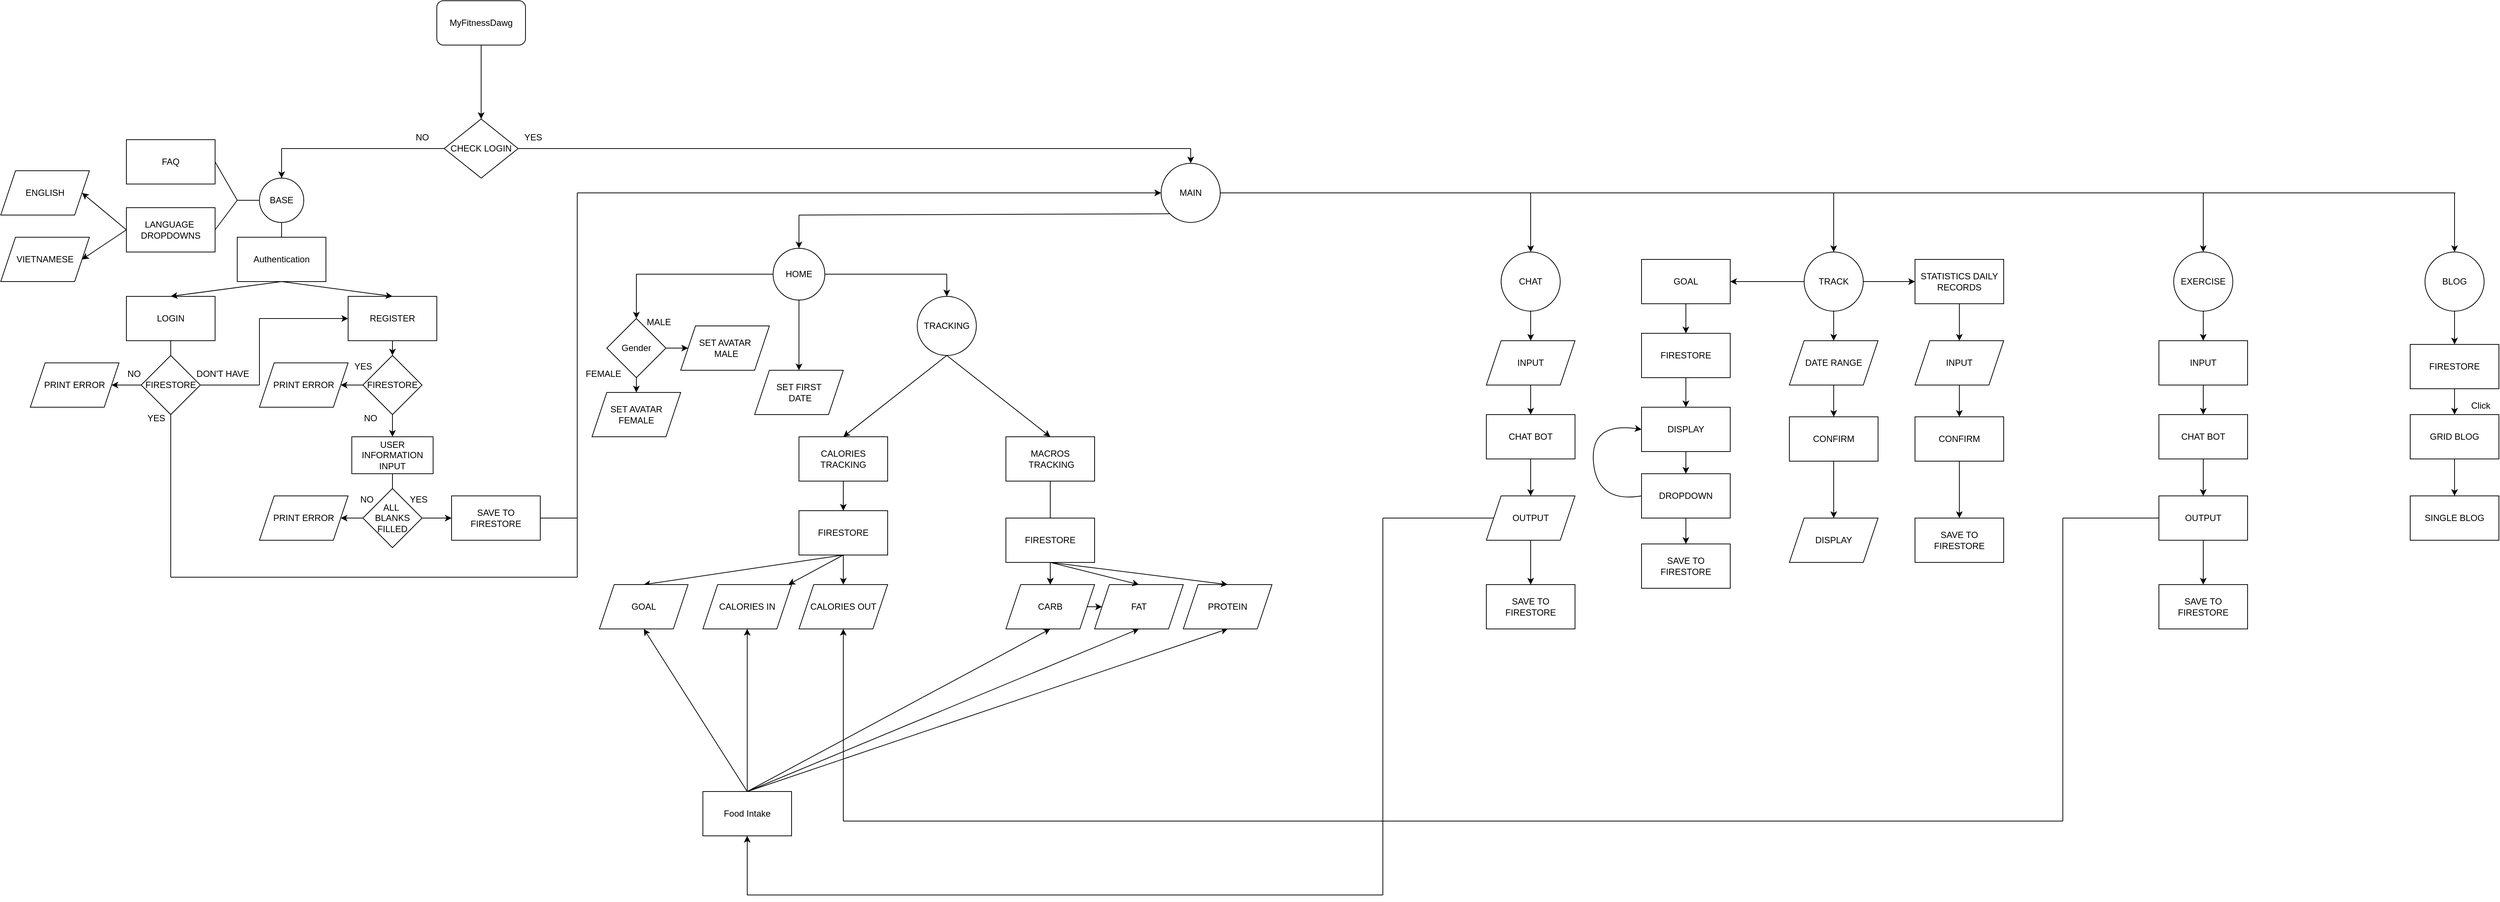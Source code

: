 <mxfile>
    <diagram id="0jazwRQic8oxHbvt7yo8" name="Page-1">
        <mxGraphModel dx="3495" dy="1198" grid="1" gridSize="10" guides="1" tooltips="1" connect="1" arrows="1" fold="1" page="1" pageScale="1" pageWidth="850" pageHeight="1100" math="0" shadow="0">
            <root>
                <mxCell id="0"/>
                <mxCell id="1" parent="0"/>
                <mxCell id="195" value="" style="edgeStyle=none;html=1;" parent="1" source="2" target="3" edge="1">
                    <mxGeometry relative="1" as="geometry"/>
                </mxCell>
                <mxCell id="2" value="MyFitnessDawg" style="rounded=1;whiteSpace=wrap;html=1;" parent="1" vertex="1">
                    <mxGeometry x="330" y="20" width="120" height="60" as="geometry"/>
                </mxCell>
                <mxCell id="3" value="CHECK LOGIN" style="rhombus;whiteSpace=wrap;html=1;" parent="1" vertex="1">
                    <mxGeometry x="340" y="180" width="100" height="80" as="geometry"/>
                </mxCell>
                <mxCell id="5" value="" style="endArrow=none;html=1;entryX=0;entryY=0.5;entryDx=0;entryDy=0;" parent="1" target="3" edge="1">
                    <mxGeometry width="50" height="50" relative="1" as="geometry">
                        <mxPoint x="120" y="220" as="sourcePoint"/>
                        <mxPoint x="360" y="140" as="targetPoint"/>
                    </mxGeometry>
                </mxCell>
                <mxCell id="6" value="" style="endArrow=none;html=1;exitX=1;exitY=0.5;exitDx=0;exitDy=0;" parent="1" source="3" edge="1">
                    <mxGeometry width="50" height="50" relative="1" as="geometry">
                        <mxPoint x="400" y="180" as="sourcePoint"/>
                        <mxPoint x="1350" y="220" as="targetPoint"/>
                    </mxGeometry>
                </mxCell>
                <mxCell id="10" value="" style="endArrow=none;html=1;exitX=0.5;exitY=1;exitDx=0;exitDy=0;entryX=0.5;entryY=0;entryDx=0;entryDy=0;" parent="1" target="3" edge="1">
                    <mxGeometry width="50" height="50" relative="1" as="geometry">
                        <mxPoint x="390" y="160" as="sourcePoint"/>
                        <mxPoint x="450" y="130" as="targetPoint"/>
                    </mxGeometry>
                </mxCell>
                <mxCell id="12" value="NO" style="text;html=1;align=center;verticalAlign=middle;resizable=0;points=[];autosize=1;strokeColor=none;fillColor=none;" parent="1" vertex="1">
                    <mxGeometry x="290" y="190" width="40" height="30" as="geometry"/>
                </mxCell>
                <mxCell id="13" value="YES" style="text;html=1;align=center;verticalAlign=middle;resizable=0;points=[];autosize=1;strokeColor=none;fillColor=none;" parent="1" vertex="1">
                    <mxGeometry x="435" y="190" width="50" height="30" as="geometry"/>
                </mxCell>
                <mxCell id="14" value="" style="endArrow=classic;html=1;entryX=0.5;entryY=0;entryDx=0;entryDy=0;" parent="1" edge="1">
                    <mxGeometry width="50" height="50" relative="1" as="geometry">
                        <mxPoint x="120" y="220" as="sourcePoint"/>
                        <mxPoint x="120" y="260" as="targetPoint"/>
                    </mxGeometry>
                </mxCell>
                <mxCell id="15" value="FAQ" style="rounded=0;whiteSpace=wrap;html=1;" parent="1" vertex="1">
                    <mxGeometry x="-90" y="208" width="120" height="60" as="geometry"/>
                </mxCell>
                <mxCell id="205" value="" style="edgeStyle=none;html=1;exitX=0;exitY=0.5;exitDx=0;exitDy=0;entryX=1;entryY=0.5;entryDx=0;entryDy=0;" parent="1" source="16" target="202" edge="1">
                    <mxGeometry relative="1" as="geometry"/>
                </mxCell>
                <mxCell id="16" value="LANGUAGE&amp;nbsp;&lt;br&gt;DROPDOWNS" style="rounded=0;whiteSpace=wrap;html=1;" parent="1" vertex="1">
                    <mxGeometry x="-90" y="300" width="120" height="60" as="geometry"/>
                </mxCell>
                <mxCell id="17" value="" style="endArrow=none;html=1;entryX=1;entryY=0.5;entryDx=0;entryDy=0;exitX=0;exitY=0.5;exitDx=0;exitDy=0;" parent="1" target="15" edge="1">
                    <mxGeometry width="50" height="50" relative="1" as="geometry">
                        <mxPoint x="60" y="290" as="sourcePoint"/>
                        <mxPoint x="10" y="290" as="targetPoint"/>
                    </mxGeometry>
                </mxCell>
                <mxCell id="18" value="" style="endArrow=none;html=1;exitX=1;exitY=0.5;exitDx=0;exitDy=0;entryX=0;entryY=0.5;entryDx=0;entryDy=0;" parent="1" source="16" edge="1">
                    <mxGeometry width="50" height="50" relative="1" as="geometry">
                        <mxPoint x="120" y="350" as="sourcePoint"/>
                        <mxPoint x="60" y="290" as="targetPoint"/>
                    </mxGeometry>
                </mxCell>
                <mxCell id="20" value="Authentication" style="rounded=0;whiteSpace=wrap;html=1;" parent="1" vertex="1">
                    <mxGeometry x="60" y="340" width="120" height="60" as="geometry"/>
                </mxCell>
                <mxCell id="21" value="" style="endArrow=none;html=1;entryX=0.5;entryY=1;entryDx=0;entryDy=0;exitX=0.5;exitY=0;exitDx=0;exitDy=0;" parent="1" source="20" edge="1">
                    <mxGeometry width="50" height="50" relative="1" as="geometry">
                        <mxPoint x="400" y="310" as="sourcePoint"/>
                        <mxPoint x="120" y="320" as="targetPoint"/>
                    </mxGeometry>
                </mxCell>
                <mxCell id="22" value="LOGIN" style="rounded=0;whiteSpace=wrap;html=1;" parent="1" vertex="1">
                    <mxGeometry x="-90" y="420" width="120" height="60" as="geometry"/>
                </mxCell>
                <mxCell id="219" value="" style="edgeStyle=none;html=1;" parent="1" source="24" target="39" edge="1">
                    <mxGeometry relative="1" as="geometry"/>
                </mxCell>
                <mxCell id="24" value="REGISTER" style="rounded=0;whiteSpace=wrap;html=1;" parent="1" vertex="1">
                    <mxGeometry x="210" y="420" width="120" height="60" as="geometry"/>
                </mxCell>
                <mxCell id="26" value="" style="endArrow=none;html=1;exitX=0.5;exitY=1;exitDx=0;exitDy=0;" parent="1" source="22" target="27" edge="1">
                    <mxGeometry width="50" height="50" relative="1" as="geometry">
                        <mxPoint x="400" y="310" as="sourcePoint"/>
                        <mxPoint x="-20" y="510" as="targetPoint"/>
                    </mxGeometry>
                </mxCell>
                <mxCell id="27" value="FIRESTORE" style="rhombus;whiteSpace=wrap;html=1;" parent="1" vertex="1">
                    <mxGeometry x="-70.0" y="500" width="80" height="80" as="geometry"/>
                </mxCell>
                <mxCell id="28" value="" style="endArrow=none;html=1;exitX=0.5;exitY=1;exitDx=0;exitDy=0;" parent="1" source="27" edge="1">
                    <mxGeometry width="50" height="50" relative="1" as="geometry">
                        <mxPoint x="400" y="430" as="sourcePoint"/>
                        <mxPoint x="-30" y="800" as="targetPoint"/>
                    </mxGeometry>
                </mxCell>
                <mxCell id="31" value="NO" style="text;html=1;align=center;verticalAlign=middle;resizable=0;points=[];autosize=1;strokeColor=none;fillColor=none;" parent="1" vertex="1">
                    <mxGeometry x="-100" y="510" width="40" height="30" as="geometry"/>
                </mxCell>
                <mxCell id="34" value="YES" style="text;html=1;align=center;verticalAlign=middle;resizable=0;points=[];autosize=1;strokeColor=none;fillColor=none;" parent="1" vertex="1">
                    <mxGeometry x="-75" y="570" width="50" height="30" as="geometry"/>
                </mxCell>
                <mxCell id="35" value="" style="endArrow=none;html=1;exitX=1;exitY=0.5;exitDx=0;exitDy=0;" parent="1" source="27" edge="1">
                    <mxGeometry width="50" height="50" relative="1" as="geometry">
                        <mxPoint x="400" y="440" as="sourcePoint"/>
                        <mxPoint x="90" y="540" as="targetPoint"/>
                    </mxGeometry>
                </mxCell>
                <mxCell id="36" value="DON&#39;T HAVE" style="text;html=1;align=center;verticalAlign=middle;resizable=0;points=[];autosize=1;strokeColor=none;fillColor=none;" parent="1" vertex="1">
                    <mxGeometry x="-5" y="510" width="90" height="30" as="geometry"/>
                </mxCell>
                <mxCell id="37" value="" style="endArrow=none;html=1;" parent="1" edge="1">
                    <mxGeometry width="50" height="50" relative="1" as="geometry">
                        <mxPoint x="90" y="540" as="sourcePoint"/>
                        <mxPoint x="90" y="450" as="targetPoint"/>
                    </mxGeometry>
                </mxCell>
                <mxCell id="38" value="" style="endArrow=classic;html=1;entryX=0;entryY=0.5;entryDx=0;entryDy=0;" parent="1" target="24" edge="1">
                    <mxGeometry width="50" height="50" relative="1" as="geometry">
                        <mxPoint x="90" y="450" as="sourcePoint"/>
                        <mxPoint x="450" y="390" as="targetPoint"/>
                    </mxGeometry>
                </mxCell>
                <mxCell id="220" value="" style="edgeStyle=none;html=1;entryX=0.5;entryY=0;entryDx=0;entryDy=0;" parent="1" source="39" target="55" edge="1">
                    <mxGeometry relative="1" as="geometry"/>
                </mxCell>
                <mxCell id="39" value="&lt;span style=&quot;color: rgb(0, 0, 0);&quot;&gt;FIRESTORE&lt;/span&gt;" style="rhombus;whiteSpace=wrap;html=1;" parent="1" vertex="1">
                    <mxGeometry x="230.0" y="500" width="80" height="80" as="geometry"/>
                </mxCell>
                <mxCell id="41" value="YES" style="text;html=1;align=center;verticalAlign=middle;resizable=0;points=[];autosize=1;strokeColor=none;fillColor=none;" parent="1" vertex="1">
                    <mxGeometry x="205" y="500" width="50" height="30" as="geometry"/>
                </mxCell>
                <mxCell id="43" value="NO" style="text;html=1;align=center;verticalAlign=middle;resizable=0;points=[];autosize=1;strokeColor=none;fillColor=none;rotation=0;" parent="1" vertex="1">
                    <mxGeometry x="220" y="570" width="40" height="30" as="geometry"/>
                </mxCell>
                <mxCell id="55" value="USER INFORMATION INPUT" style="rounded=0;whiteSpace=wrap;html=1;" parent="1" vertex="1">
                    <mxGeometry x="215" y="610" width="110" height="50" as="geometry"/>
                </mxCell>
                <mxCell id="217" value="" style="edgeStyle=none;html=1;" parent="1" source="56" target="216" edge="1">
                    <mxGeometry relative="1" as="geometry"/>
                </mxCell>
                <mxCell id="222" value="" style="edgeStyle=none;html=1;" parent="1" source="56" target="62" edge="1">
                    <mxGeometry relative="1" as="geometry"/>
                </mxCell>
                <mxCell id="56" value="ALL&amp;nbsp;&lt;div&gt;BLANKS FILLED&lt;/div&gt;" style="rhombus;whiteSpace=wrap;html=1;" parent="1" vertex="1">
                    <mxGeometry x="230" y="680" width="80" height="80" as="geometry"/>
                </mxCell>
                <mxCell id="57" value="" style="endArrow=none;html=1;exitX=0.5;exitY=1;exitDx=0;exitDy=0;entryX=0.5;entryY=0;entryDx=0;entryDy=0;" parent="1" source="55" target="56" edge="1">
                    <mxGeometry width="50" height="50" relative="1" as="geometry">
                        <mxPoint x="150" y="570" as="sourcePoint"/>
                        <mxPoint x="200" y="520" as="targetPoint"/>
                    </mxGeometry>
                </mxCell>
                <mxCell id="58" value="NO" style="text;html=1;align=center;verticalAlign=middle;resizable=0;points=[];autosize=1;strokeColor=none;fillColor=none;" parent="1" vertex="1">
                    <mxGeometry x="215" y="680" width="40" height="30" as="geometry"/>
                </mxCell>
                <mxCell id="61" value="YES" style="text;html=1;align=center;verticalAlign=middle;resizable=0;points=[];autosize=1;strokeColor=none;fillColor=none;" parent="1" vertex="1">
                    <mxGeometry x="280" y="680" width="50" height="30" as="geometry"/>
                </mxCell>
                <mxCell id="62" value="SAVE TO FIRESTORE" style="rounded=0;whiteSpace=wrap;html=1;" parent="1" vertex="1">
                    <mxGeometry x="350" y="690" width="120" height="60" as="geometry"/>
                </mxCell>
                <mxCell id="67" value="" style="endArrow=classic;html=1;entryX=0.5;entryY=0;entryDx=0;entryDy=0;" parent="1" target="224" edge="1">
                    <mxGeometry width="50" height="50" relative="1" as="geometry">
                        <mxPoint x="1350" y="220" as="sourcePoint"/>
                        <mxPoint x="1350" y="260" as="targetPoint"/>
                    </mxGeometry>
                </mxCell>
                <mxCell id="68" value="" style="endArrow=none;html=1;" parent="1" edge="1">
                    <mxGeometry width="50" height="50" relative="1" as="geometry">
                        <mxPoint x="520" y="720" as="sourcePoint"/>
                        <mxPoint x="520" y="280" as="targetPoint"/>
                    </mxGeometry>
                </mxCell>
                <mxCell id="69" value="" style="endArrow=classic;html=1;entryX=0;entryY=0.5;entryDx=0;entryDy=0;" parent="1" target="224" edge="1">
                    <mxGeometry width="50" height="50" relative="1" as="geometry">
                        <mxPoint x="520" y="280" as="sourcePoint"/>
                        <mxPoint x="1290" y="290" as="targetPoint"/>
                    </mxGeometry>
                </mxCell>
                <mxCell id="70" value="" style="endArrow=none;html=1;" parent="1" edge="1">
                    <mxGeometry width="50" height="50" relative="1" as="geometry">
                        <mxPoint x="-30" y="800" as="sourcePoint"/>
                        <mxPoint x="520" y="800" as="targetPoint"/>
                    </mxGeometry>
                </mxCell>
                <mxCell id="71" value="" style="endArrow=none;html=1;" parent="1" edge="1">
                    <mxGeometry width="50" height="50" relative="1" as="geometry">
                        <mxPoint x="520" y="800" as="sourcePoint"/>
                        <mxPoint x="520" y="720" as="targetPoint"/>
                    </mxGeometry>
                </mxCell>
                <mxCell id="225" value="" style="edgeStyle=none;html=1;entryX=0.5;entryY=0;entryDx=0;entryDy=0;" parent="1" target="230" edge="1">
                    <mxGeometry relative="1" as="geometry">
                        <mxPoint x="820" y="420" as="sourcePoint"/>
                        <mxPoint x="820" y="530" as="targetPoint"/>
                    </mxGeometry>
                </mxCell>
                <mxCell id="73" value="" style="endArrow=none;html=1;entryX=0;entryY=1;entryDx=0;entryDy=0;" parent="1" target="224" edge="1">
                    <mxGeometry width="50" height="50" relative="1" as="geometry">
                        <mxPoint x="820" y="310" as="sourcePoint"/>
                        <mxPoint x="1290" y="320" as="targetPoint"/>
                    </mxGeometry>
                </mxCell>
                <mxCell id="226" value="" style="edgeStyle=none;html=1;entryX=0;entryY=0.5;entryDx=0;entryDy=0;" parent="1" source="74" target="229" edge="1">
                    <mxGeometry relative="1" as="geometry">
                        <mxPoint x="670" y="490" as="targetPoint"/>
                    </mxGeometry>
                </mxCell>
                <mxCell id="227" value="" style="edgeStyle=none;html=1;entryX=0.5;entryY=0;entryDx=0;entryDy=0;" parent="1" source="74" target="228" edge="1">
                    <mxGeometry relative="1" as="geometry">
                        <mxPoint x="600" y="560" as="targetPoint"/>
                    </mxGeometry>
                </mxCell>
                <mxCell id="74" value="Gender" style="rhombus;whiteSpace=wrap;html=1;" parent="1" vertex="1">
                    <mxGeometry x="560" y="450" width="80" height="80" as="geometry"/>
                </mxCell>
                <mxCell id="75" value="" style="endArrow=none;html=1;" parent="1" source="248" edge="1">
                    <mxGeometry width="50" height="50" relative="1" as="geometry">
                        <mxPoint x="760" y="390" as="sourcePoint"/>
                        <mxPoint x="600" y="390" as="targetPoint"/>
                    </mxGeometry>
                </mxCell>
                <mxCell id="78" value="MALE" style="text;html=1;align=center;verticalAlign=middle;resizable=0;points=[];autosize=1;strokeColor=none;fillColor=none;" parent="1" vertex="1">
                    <mxGeometry x="600" y="440" width="60" height="30" as="geometry"/>
                </mxCell>
                <mxCell id="79" value="FEMALE" style="text;html=1;align=center;verticalAlign=middle;resizable=0;points=[];autosize=1;strokeColor=none;fillColor=none;" parent="1" vertex="1">
                    <mxGeometry x="520" y="510" width="70" height="30" as="geometry"/>
                </mxCell>
                <mxCell id="85" value="" style="endArrow=classic;html=1;entryX=0.5;entryY=0;entryDx=0;entryDy=0;" parent="1" target="248" edge="1">
                    <mxGeometry width="50" height="50" relative="1" as="geometry">
                        <mxPoint x="820" y="310" as="sourcePoint"/>
                        <mxPoint x="820" y="360" as="targetPoint"/>
                    </mxGeometry>
                </mxCell>
                <mxCell id="86" value="" style="endArrow=classic;html=1;entryX=0.5;entryY=0;entryDx=0;entryDy=0;" parent="1" target="74" edge="1">
                    <mxGeometry width="50" height="50" relative="1" as="geometry">
                        <mxPoint x="600" y="390" as="sourcePoint"/>
                        <mxPoint x="930" y="400" as="targetPoint"/>
                    </mxGeometry>
                </mxCell>
                <mxCell id="88" value="" style="endArrow=none;html=1;" parent="1" source="248" edge="1">
                    <mxGeometry width="50" height="50" relative="1" as="geometry">
                        <mxPoint x="880" y="390" as="sourcePoint"/>
                        <mxPoint x="1020" y="390" as="targetPoint"/>
                    </mxGeometry>
                </mxCell>
                <mxCell id="91" value="" style="endArrow=classic;html=1;entryX=0.5;entryY=0;entryDx=0;entryDy=0;" parent="1" target="249" edge="1">
                    <mxGeometry width="50" height="50" relative="1" as="geometry">
                        <mxPoint x="1020" y="390" as="sourcePoint"/>
                        <mxPoint x="1020" y="425" as="targetPoint"/>
                    </mxGeometry>
                </mxCell>
                <mxCell id="93" value="" style="endArrow=classic;html=1;exitX=0.5;exitY=1;exitDx=0;exitDy=0;entryX=0.5;entryY=0;entryDx=0;entryDy=0;" parent="1" source="249" target="94" edge="1">
                    <mxGeometry width="50" height="50" relative="1" as="geometry">
                        <mxPoint x="1020" y="485" as="sourcePoint"/>
                        <mxPoint x="990" y="540" as="targetPoint"/>
                    </mxGeometry>
                </mxCell>
                <mxCell id="231" value="" style="edgeStyle=none;html=1;entryX=0.5;entryY=0;entryDx=0;entryDy=0;exitX=0.5;exitY=1;exitDx=0;exitDy=0;" parent="1" source="94" target="96" edge="1">
                    <mxGeometry relative="1" as="geometry"/>
                </mxCell>
                <mxCell id="94" value="CALORIES TRACKING" style="rounded=0;whiteSpace=wrap;html=1;" parent="1" vertex="1">
                    <mxGeometry x="820" y="610" width="120" height="60" as="geometry"/>
                </mxCell>
                <mxCell id="233" value="" style="edgeStyle=none;html=1;entryX=0.5;entryY=0;entryDx=0;entryDy=0;exitX=0.5;exitY=1;exitDx=0;exitDy=0;" parent="1" source="96" target="232" edge="1">
                    <mxGeometry relative="1" as="geometry"/>
                </mxCell>
                <mxCell id="237" value="" style="edgeStyle=none;html=1;exitX=0.5;exitY=1;exitDx=0;exitDy=0;exitPerimeter=0;" parent="1" source="96" target="234" edge="1">
                    <mxGeometry relative="1" as="geometry"/>
                </mxCell>
                <mxCell id="96" value="FIRESTORE" style="rounded=0;whiteSpace=wrap;html=1;" parent="1" vertex="1">
                    <mxGeometry x="820" y="710" width="120" height="60" as="geometry"/>
                </mxCell>
                <mxCell id="104" value="MACROS&lt;div&gt;&amp;nbsp;TRACKING&lt;/div&gt;" style="rounded=0;whiteSpace=wrap;html=1;" parent="1" vertex="1">
                    <mxGeometry x="1100" y="610" width="120" height="60" as="geometry"/>
                </mxCell>
                <mxCell id="105" value="" style="endArrow=none;html=1;entryX=0.5;entryY=1;entryDx=0;entryDy=0;exitX=0.5;exitY=0;exitDx=0;exitDy=0;" parent="1" source="106" target="104" edge="1">
                    <mxGeometry width="50" height="50" relative="1" as="geometry">
                        <mxPoint x="1300" y="650" as="sourcePoint"/>
                        <mxPoint x="1380" y="410" as="targetPoint"/>
                    </mxGeometry>
                </mxCell>
                <mxCell id="241" value="" style="edgeStyle=none;html=1;" parent="1" source="106" target="240" edge="1">
                    <mxGeometry relative="1" as="geometry"/>
                </mxCell>
                <mxCell id="244" value="" style="edgeStyle=none;html=1;" parent="1" source="106" target="240" edge="1">
                    <mxGeometry relative="1" as="geometry"/>
                </mxCell>
                <mxCell id="106" value="FIRESTORE" style="rounded=0;whiteSpace=wrap;html=1;" parent="1" vertex="1">
                    <mxGeometry x="1100" y="720" width="120" height="60" as="geometry"/>
                </mxCell>
                <mxCell id="112" value="" style="endArrow=classic;html=1;entryX=0.5;entryY=0;entryDx=0;entryDy=0;exitX=0.5;exitY=1;exitDx=0;exitDy=0;" parent="1" source="249" target="104" edge="1">
                    <mxGeometry width="50" height="50" relative="1" as="geometry">
                        <mxPoint x="1020" y="485" as="sourcePoint"/>
                        <mxPoint x="980" y="590" as="targetPoint"/>
                    </mxGeometry>
                </mxCell>
                <mxCell id="123" value="" style="edgeStyle=none;html=1;" parent="1" target="121" edge="1">
                    <mxGeometry relative="1" as="geometry">
                        <mxPoint x="3060.0" y="420" as="sourcePoint"/>
                    </mxGeometry>
                </mxCell>
                <mxCell id="116" value="" style="endArrow=none;html=1;exitX=1;exitY=0.5;exitDx=0;exitDy=0;" parent="1" source="224" edge="1">
                    <mxGeometry width="50" height="50" relative="1" as="geometry">
                        <mxPoint x="1410" y="290" as="sourcePoint"/>
                        <mxPoint x="3061" y="280" as="targetPoint"/>
                    </mxGeometry>
                </mxCell>
                <mxCell id="117" value="" style="endArrow=classic;html=1;" parent="1" edge="1">
                    <mxGeometry width="50" height="50" relative="1" as="geometry">
                        <mxPoint x="3060" y="280" as="sourcePoint"/>
                        <mxPoint x="3060" y="360" as="targetPoint"/>
                    </mxGeometry>
                </mxCell>
                <mxCell id="129" value="" style="edgeStyle=none;html=1;" parent="1" source="118" target="122" edge="1">
                    <mxGeometry relative="1" as="geometry"/>
                </mxCell>
                <mxCell id="118" value="GRID BLOG" style="rounded=0;whiteSpace=wrap;html=1;" parent="1" vertex="1">
                    <mxGeometry x="3000" y="580" width="120" height="60" as="geometry"/>
                </mxCell>
                <mxCell id="128" value="" style="edgeStyle=none;html=1;" parent="1" source="121" target="118" edge="1">
                    <mxGeometry relative="1" as="geometry"/>
                </mxCell>
                <mxCell id="121" value="FIRESTORE" style="rounded=0;whiteSpace=wrap;html=1;" parent="1" vertex="1">
                    <mxGeometry x="3000" y="485" width="120" height="60" as="geometry"/>
                </mxCell>
                <mxCell id="122" value="SINGLE BLOG" style="rounded=0;whiteSpace=wrap;html=1;" parent="1" vertex="1">
                    <mxGeometry x="3000" y="690" width="120" height="60" as="geometry"/>
                </mxCell>
                <mxCell id="130" value="Click" style="text;html=1;align=center;verticalAlign=middle;resizable=0;points=[];autosize=1;strokeColor=none;fillColor=none;" parent="1" vertex="1">
                    <mxGeometry x="3070" y="553" width="50" height="30" as="geometry"/>
                </mxCell>
                <mxCell id="133" value="EXERCISE" style="ellipse;whiteSpace=wrap;html=1;aspect=fixed;" parent="1" vertex="1">
                    <mxGeometry x="2680" y="360" width="80" height="80" as="geometry"/>
                </mxCell>
                <mxCell id="134" value="" style="endArrow=classic;html=1;entryX=0.5;entryY=0;entryDx=0;entryDy=0;" parent="1" target="133" edge="1">
                    <mxGeometry width="50" height="50" relative="1" as="geometry">
                        <mxPoint x="2720" y="280" as="sourcePoint"/>
                        <mxPoint x="2630" y="530" as="targetPoint"/>
                    </mxGeometry>
                </mxCell>
                <mxCell id="139" value="" style="edgeStyle=none;html=1;" parent="1" source="135" target="137" edge="1">
                    <mxGeometry relative="1" as="geometry"/>
                </mxCell>
                <mxCell id="135" value="INPUT" style="rounded=0;whiteSpace=wrap;html=1;" parent="1" vertex="1">
                    <mxGeometry x="2660" y="480" width="120" height="60" as="geometry"/>
                </mxCell>
                <mxCell id="136" value="" style="endArrow=classic;html=1;exitX=0.5;exitY=1;exitDx=0;exitDy=0;entryX=0.5;entryY=0;entryDx=0;entryDy=0;" parent="1" source="133" target="135" edge="1">
                    <mxGeometry width="50" height="50" relative="1" as="geometry">
                        <mxPoint x="2580" y="580" as="sourcePoint"/>
                        <mxPoint x="2630" y="530" as="targetPoint"/>
                    </mxGeometry>
                </mxCell>
                <mxCell id="140" value="" style="edgeStyle=none;html=1;" parent="1" source="137" target="138" edge="1">
                    <mxGeometry relative="1" as="geometry"/>
                </mxCell>
                <mxCell id="137" value="CHAT BOT" style="rounded=0;whiteSpace=wrap;html=1;" parent="1" vertex="1">
                    <mxGeometry x="2660" y="580" width="120" height="60" as="geometry"/>
                </mxCell>
                <mxCell id="142" value="" style="edgeStyle=none;html=1;" parent="1" source="138" target="141" edge="1">
                    <mxGeometry relative="1" as="geometry"/>
                </mxCell>
                <mxCell id="138" value="OUTPUT" style="rounded=0;whiteSpace=wrap;html=1;" parent="1" vertex="1">
                    <mxGeometry x="2660" y="690" width="120" height="60" as="geometry"/>
                </mxCell>
                <mxCell id="141" value="SAVE TO FIRESTORE" style="rounded=0;whiteSpace=wrap;html=1;" parent="1" vertex="1">
                    <mxGeometry x="2660" y="810" width="120" height="60" as="geometry"/>
                </mxCell>
                <mxCell id="146" value="" style="endArrow=none;html=1;entryX=0;entryY=0.5;entryDx=0;entryDy=0;" parent="1" target="138" edge="1">
                    <mxGeometry width="50" height="50" relative="1" as="geometry">
                        <mxPoint x="2530" y="720" as="sourcePoint"/>
                        <mxPoint x="2450" y="930" as="targetPoint"/>
                    </mxGeometry>
                </mxCell>
                <mxCell id="147" value="" style="endArrow=none;html=1;" parent="1" edge="1">
                    <mxGeometry width="50" height="50" relative="1" as="geometry">
                        <mxPoint x="2530" y="1130" as="sourcePoint"/>
                        <mxPoint x="2530" y="720" as="targetPoint"/>
                    </mxGeometry>
                </mxCell>
                <mxCell id="148" value="" style="endArrow=none;html=1;" parent="1" edge="1">
                    <mxGeometry width="50" height="50" relative="1" as="geometry">
                        <mxPoint x="880" y="1130" as="sourcePoint"/>
                        <mxPoint x="2530" y="1130" as="targetPoint"/>
                    </mxGeometry>
                </mxCell>
                <mxCell id="149" value="" style="endArrow=classic;html=1;entryX=0.5;entryY=1;entryDx=0;entryDy=0;" parent="1" target="236" edge="1">
                    <mxGeometry width="50" height="50" relative="1" as="geometry">
                        <mxPoint x="880" y="1130" as="sourcePoint"/>
                        <mxPoint x="950" y="880" as="targetPoint"/>
                    </mxGeometry>
                </mxCell>
                <mxCell id="150" value="CHAT" style="ellipse;whiteSpace=wrap;html=1;aspect=fixed;" parent="1" vertex="1">
                    <mxGeometry x="1770" y="360" width="80" height="80" as="geometry"/>
                </mxCell>
                <mxCell id="151" value="" style="edgeStyle=none;html=1;exitX=0.5;exitY=1;exitDx=0;exitDy=0;exitPerimeter=0;" parent="1" source="250" target="155" edge="1">
                    <mxGeometry relative="1" as="geometry">
                        <mxPoint x="1810" y="540" as="sourcePoint"/>
                    </mxGeometry>
                </mxCell>
                <mxCell id="153" value="" style="endArrow=classic;html=1;exitX=0.5;exitY=1;exitDx=0;exitDy=0;entryX=0.5;entryY=0;entryDx=0;entryDy=0;" parent="1" source="150" target="250" edge="1">
                    <mxGeometry width="50" height="50" relative="1" as="geometry">
                        <mxPoint x="1670" y="580" as="sourcePoint"/>
                        <mxPoint x="1810" y="480" as="targetPoint"/>
                    </mxGeometry>
                </mxCell>
                <mxCell id="154" value="" style="edgeStyle=none;html=1;entryX=0.5;entryY=0;entryDx=0;entryDy=0;" parent="1" source="155" target="251" edge="1">
                    <mxGeometry relative="1" as="geometry">
                        <mxPoint x="1810" y="690" as="targetPoint"/>
                    </mxGeometry>
                </mxCell>
                <mxCell id="155" value="CHAT BOT" style="rounded=0;whiteSpace=wrap;html=1;" parent="1" vertex="1">
                    <mxGeometry x="1750" y="580" width="120" height="60" as="geometry"/>
                </mxCell>
                <mxCell id="156" value="" style="edgeStyle=none;html=1;exitX=0.5;exitY=1;exitDx=0;exitDy=0;" parent="1" source="251" edge="1">
                    <mxGeometry relative="1" as="geometry">
                        <mxPoint x="1810" y="810" as="targetPoint"/>
                        <mxPoint x="1810" y="750" as="sourcePoint"/>
                    </mxGeometry>
                </mxCell>
                <mxCell id="158" value="" style="endArrow=none;html=1;entryX=0;entryY=0.5;entryDx=0;entryDy=0;" parent="1" target="251" edge="1">
                    <mxGeometry width="50" height="50" relative="1" as="geometry">
                        <mxPoint x="1610" y="720" as="sourcePoint"/>
                        <mxPoint x="1750" y="720" as="targetPoint"/>
                    </mxGeometry>
                </mxCell>
                <mxCell id="159" value="" style="endArrow=classic;html=1;entryX=0.5;entryY=0;entryDx=0;entryDy=0;" parent="1" target="150" edge="1">
                    <mxGeometry width="50" height="50" relative="1" as="geometry">
                        <mxPoint x="1810" y="280" as="sourcePoint"/>
                        <mxPoint x="1470" y="630" as="targetPoint"/>
                    </mxGeometry>
                </mxCell>
                <mxCell id="160" value="SAVE TO FIRESTORE" style="rounded=0;whiteSpace=wrap;html=1;" parent="1" vertex="1">
                    <mxGeometry x="1750" y="810" width="120" height="60" as="geometry"/>
                </mxCell>
                <mxCell id="161" value="" style="endArrow=none;html=1;" parent="1" edge="1">
                    <mxGeometry width="50" height="50" relative="1" as="geometry">
                        <mxPoint x="1610" y="1230" as="sourcePoint"/>
                        <mxPoint x="1610" y="720" as="targetPoint"/>
                    </mxGeometry>
                </mxCell>
                <mxCell id="162" value="" style="endArrow=none;html=1;" parent="1" edge="1">
                    <mxGeometry width="50" height="50" relative="1" as="geometry">
                        <mxPoint x="750" y="1230" as="sourcePoint"/>
                        <mxPoint x="1610" y="1230" as="targetPoint"/>
                    </mxGeometry>
                </mxCell>
                <mxCell id="163" value="Food Intake" style="rounded=0;whiteSpace=wrap;html=1;" parent="1" vertex="1">
                    <mxGeometry x="690" y="1090" width="120" height="60" as="geometry"/>
                </mxCell>
                <mxCell id="164" value="" style="endArrow=classic;html=1;entryX=0.5;entryY=1;entryDx=0;entryDy=0;" parent="1" target="163" edge="1">
                    <mxGeometry width="50" height="50" relative="1" as="geometry">
                        <mxPoint x="750" y="1230" as="sourcePoint"/>
                        <mxPoint x="1220" y="970" as="targetPoint"/>
                    </mxGeometry>
                </mxCell>
                <mxCell id="165" value="" style="endArrow=classic;html=1;entryX=0.5;entryY=1;entryDx=0;entryDy=0;exitX=0.5;exitY=0;exitDx=0;exitDy=0;" parent="1" source="163" target="232" edge="1">
                    <mxGeometry width="50" height="50" relative="1" as="geometry">
                        <mxPoint x="1170" y="1020" as="sourcePoint"/>
                        <mxPoint x="810" y="870" as="targetPoint"/>
                    </mxGeometry>
                </mxCell>
                <mxCell id="166" value="" style="endArrow=classic;html=1;entryX=0.5;entryY=1;entryDx=0;entryDy=0;exitX=0.5;exitY=0;exitDx=0;exitDy=0;" parent="1" source="163" target="240" edge="1">
                    <mxGeometry width="50" height="50" relative="1" as="geometry">
                        <mxPoint x="970" y="1090" as="sourcePoint"/>
                        <mxPoint x="1160" y="870" as="targetPoint"/>
                    </mxGeometry>
                </mxCell>
                <mxCell id="167" value="" style="endArrow=classic;html=1;entryX=0.5;entryY=1;entryDx=0;entryDy=0;exitX=0.5;exitY=0;exitDx=0;exitDy=0;" parent="1" source="163" target="242" edge="1">
                    <mxGeometry width="50" height="50" relative="1" as="geometry">
                        <mxPoint x="990" y="1110" as="sourcePoint"/>
                        <mxPoint x="1290" y="870" as="targetPoint"/>
                    </mxGeometry>
                </mxCell>
                <mxCell id="168" value="" style="endArrow=classic;html=1;entryX=0.5;entryY=1;entryDx=0;entryDy=0;exitX=0.5;exitY=0;exitDx=0;exitDy=0;" parent="1" source="163" target="245" edge="1">
                    <mxGeometry width="50" height="50" relative="1" as="geometry">
                        <mxPoint x="1000" y="1120" as="sourcePoint"/>
                        <mxPoint x="1460" y="870" as="targetPoint"/>
                    </mxGeometry>
                </mxCell>
                <mxCell id="172" value="" style="edgeStyle=none;html=1;" parent="1" source="169" target="171" edge="1">
                    <mxGeometry relative="1" as="geometry"/>
                </mxCell>
                <mxCell id="182" value="" style="edgeStyle=none;html=1;" parent="1" source="169" target="181" edge="1">
                    <mxGeometry relative="1" as="geometry"/>
                </mxCell>
                <mxCell id="190" value="" style="edgeStyle=none;html=1;entryX=0.5;entryY=0;entryDx=0;entryDy=0;" parent="1" source="169" target="253" edge="1">
                    <mxGeometry relative="1" as="geometry">
                        <mxPoint x="2220" y="490" as="targetPoint"/>
                    </mxGeometry>
                </mxCell>
                <mxCell id="169" value="TRACK" style="ellipse;whiteSpace=wrap;html=1;aspect=fixed;" parent="1" vertex="1">
                    <mxGeometry x="2180" y="360" width="80" height="80" as="geometry"/>
                </mxCell>
                <mxCell id="170" value="" style="endArrow=classic;html=1;entryX=0.5;entryY=0;entryDx=0;entryDy=0;" parent="1" target="169" edge="1">
                    <mxGeometry width="50" height="50" relative="1" as="geometry">
                        <mxPoint x="2220" y="280" as="sourcePoint"/>
                        <mxPoint x="2200" y="470" as="targetPoint"/>
                    </mxGeometry>
                </mxCell>
                <mxCell id="257" value="" style="edgeStyle=none;html=1;" parent="1" source="171" target="175" edge="1">
                    <mxGeometry relative="1" as="geometry"/>
                </mxCell>
                <mxCell id="171" value="GOAL" style="rounded=0;whiteSpace=wrap;html=1;" parent="1" vertex="1">
                    <mxGeometry x="1960" y="370" width="120" height="60" as="geometry"/>
                </mxCell>
                <mxCell id="179" value="" style="edgeStyle=none;html=1;" parent="1" source="173" target="174" edge="1">
                    <mxGeometry relative="1" as="geometry"/>
                </mxCell>
                <mxCell id="173" value="DROPDOWN" style="rounded=0;whiteSpace=wrap;html=1;" parent="1" vertex="1">
                    <mxGeometry x="1960" y="660" width="120" height="60" as="geometry"/>
                </mxCell>
                <mxCell id="174" value="SAVE TO FIRESTORE" style="rounded=0;whiteSpace=wrap;html=1;" parent="1" vertex="1">
                    <mxGeometry x="1960" y="755" width="120" height="60" as="geometry"/>
                </mxCell>
                <mxCell id="258" value="" style="edgeStyle=none;html=1;" parent="1" source="175" target="176" edge="1">
                    <mxGeometry relative="1" as="geometry"/>
                </mxCell>
                <mxCell id="175" value="FIRESTORE" style="rounded=0;whiteSpace=wrap;html=1;" parent="1" vertex="1">
                    <mxGeometry x="1960" y="470" width="120" height="60" as="geometry"/>
                </mxCell>
                <mxCell id="178" value="" style="edgeStyle=none;html=1;" parent="1" source="176" target="173" edge="1">
                    <mxGeometry relative="1" as="geometry"/>
                </mxCell>
                <mxCell id="176" value="DISPLAY" style="rounded=0;whiteSpace=wrap;html=1;" parent="1" vertex="1">
                    <mxGeometry x="1960" y="570" width="120" height="60" as="geometry"/>
                </mxCell>
                <mxCell id="180" value="" style="curved=1;endArrow=classic;html=1;exitX=0;exitY=0.5;exitDx=0;exitDy=0;entryX=0;entryY=0.5;entryDx=0;entryDy=0;" parent="1" source="173" target="176" edge="1">
                    <mxGeometry width="50" height="50" relative="1" as="geometry">
                        <mxPoint x="2150" y="550" as="sourcePoint"/>
                        <mxPoint x="2200" y="500" as="targetPoint"/>
                        <Array as="points">
                            <mxPoint x="1900" y="700"/>
                            <mxPoint x="1890" y="590"/>
                        </Array>
                    </mxGeometry>
                </mxCell>
                <mxCell id="184" value="" style="edgeStyle=none;html=1;entryX=0.5;entryY=0;entryDx=0;entryDy=0;" parent="1" source="181" target="252" edge="1">
                    <mxGeometry relative="1" as="geometry">
                        <mxPoint x="2390" y="480" as="targetPoint"/>
                    </mxGeometry>
                </mxCell>
                <mxCell id="181" value="STATISTICS DAILY RECORDS" style="rounded=0;whiteSpace=wrap;html=1;" parent="1" vertex="1">
                    <mxGeometry x="2330" y="370" width="120" height="60" as="geometry"/>
                </mxCell>
                <mxCell id="186" value="" style="edgeStyle=none;html=1;exitX=0.5;exitY=1;exitDx=0;exitDy=0;" parent="1" source="252" target="185" edge="1">
                    <mxGeometry relative="1" as="geometry">
                        <mxPoint x="2390" y="540" as="sourcePoint"/>
                    </mxGeometry>
                </mxCell>
                <mxCell id="188" value="" style="edgeStyle=none;html=1;" parent="1" source="185" target="187" edge="1">
                    <mxGeometry relative="1" as="geometry"/>
                </mxCell>
                <mxCell id="185" value="CONFIRM" style="rounded=0;whiteSpace=wrap;html=1;" parent="1" vertex="1">
                    <mxGeometry x="2330" y="583" width="120" height="60" as="geometry"/>
                </mxCell>
                <mxCell id="187" value="SAVE TO FIRESTORE" style="rounded=0;whiteSpace=wrap;html=1;" parent="1" vertex="1">
                    <mxGeometry x="2330" y="720" width="120" height="60" as="geometry"/>
                </mxCell>
                <mxCell id="192" value="" style="edgeStyle=none;html=1;exitX=0.5;exitY=1;exitDx=0;exitDy=0;" parent="1" source="253" target="191" edge="1">
                    <mxGeometry relative="1" as="geometry">
                        <mxPoint x="2220" y="555" as="sourcePoint"/>
                    </mxGeometry>
                </mxCell>
                <mxCell id="194" value="" style="edgeStyle=none;html=1;entryX=0.5;entryY=0;entryDx=0;entryDy=0;" parent="1" source="191" target="256" edge="1">
                    <mxGeometry relative="1" as="geometry">
                        <mxPoint x="2220" y="720" as="targetPoint"/>
                    </mxGeometry>
                </mxCell>
                <mxCell id="191" value="CONFIRM" style="whiteSpace=wrap;html=1;" parent="1" vertex="1">
                    <mxGeometry x="2160" y="583" width="120" height="60" as="geometry"/>
                </mxCell>
                <mxCell id="196" value="BASE" style="ellipse;whiteSpace=wrap;html=1;aspect=fixed;" parent="1" vertex="1">
                    <mxGeometry x="90" y="260" width="60" height="60" as="geometry"/>
                </mxCell>
                <mxCell id="197" value="" style="endArrow=none;html=1;exitX=0;exitY=0.5;exitDx=0;exitDy=0;" parent="1" source="196" edge="1">
                    <mxGeometry width="50" height="50" relative="1" as="geometry">
                        <mxPoint x="270" y="260" as="sourcePoint"/>
                        <mxPoint x="60" y="290" as="targetPoint"/>
                    </mxGeometry>
                </mxCell>
                <mxCell id="202" value="ENGLISH" style="shape=parallelogram;perimeter=parallelogramPerimeter;whiteSpace=wrap;html=1;fixedSize=1;rounded=0;" parent="1" vertex="1">
                    <mxGeometry x="-260" y="250" width="120" height="60" as="geometry"/>
                </mxCell>
                <mxCell id="206" value="VIETNAMESE" style="shape=parallelogram;perimeter=parallelogramPerimeter;whiteSpace=wrap;html=1;fixedSize=1;rounded=0;" parent="1" vertex="1">
                    <mxGeometry x="-260" y="340" width="120" height="60" as="geometry"/>
                </mxCell>
                <mxCell id="207" value="" style="endArrow=classic;html=1;exitX=0;exitY=0.5;exitDx=0;exitDy=0;entryX=1;entryY=0.5;entryDx=0;entryDy=0;" parent="1" source="16" target="206" edge="1">
                    <mxGeometry width="50" height="50" relative="1" as="geometry">
                        <mxPoint x="120" y="330" as="sourcePoint"/>
                        <mxPoint x="170" y="280" as="targetPoint"/>
                    </mxGeometry>
                </mxCell>
                <mxCell id="210" value="" style="endArrow=classic;html=1;exitX=0.5;exitY=1;exitDx=0;exitDy=0;entryX=0.5;entryY=0;entryDx=0;entryDy=0;" parent="1" source="20" target="22" edge="1">
                    <mxGeometry width="50" height="50" relative="1" as="geometry">
                        <mxPoint x="120" y="430" as="sourcePoint"/>
                        <mxPoint x="170" y="380" as="targetPoint"/>
                    </mxGeometry>
                </mxCell>
                <mxCell id="211" value="" style="endArrow=classic;html=1;entryX=0.5;entryY=0;entryDx=0;entryDy=0;" parent="1" target="24" edge="1">
                    <mxGeometry width="50" height="50" relative="1" as="geometry">
                        <mxPoint x="120" y="400" as="sourcePoint"/>
                        <mxPoint x="170" y="380" as="targetPoint"/>
                    </mxGeometry>
                </mxCell>
                <mxCell id="212" value="PRINT ERROR" style="shape=parallelogram;perimeter=parallelogramPerimeter;whiteSpace=wrap;html=1;fixedSize=1;" parent="1" vertex="1">
                    <mxGeometry x="-220" y="510" width="120" height="60" as="geometry"/>
                </mxCell>
                <mxCell id="213" value="" style="endArrow=classic;html=1;exitX=0;exitY=0.5;exitDx=0;exitDy=0;entryX=1;entryY=0.5;entryDx=0;entryDy=0;" parent="1" source="27" target="212" edge="1">
                    <mxGeometry width="50" height="50" relative="1" as="geometry">
                        <mxPoint x="120" y="430" as="sourcePoint"/>
                        <mxPoint x="170" y="380" as="targetPoint"/>
                    </mxGeometry>
                </mxCell>
                <mxCell id="214" value="PRINT ERROR" style="shape=parallelogram;perimeter=parallelogramPerimeter;whiteSpace=wrap;html=1;fixedSize=1;" parent="1" vertex="1">
                    <mxGeometry x="90" y="510" width="120" height="60" as="geometry"/>
                </mxCell>
                <mxCell id="215" value="" style="endArrow=classic;html=1;exitX=0;exitY=0.5;exitDx=0;exitDy=0;entryX=1;entryY=0.5;entryDx=0;entryDy=0;" parent="1" source="39" target="214" edge="1">
                    <mxGeometry width="50" height="50" relative="1" as="geometry">
                        <mxPoint x="120" y="530" as="sourcePoint"/>
                        <mxPoint x="170" y="480" as="targetPoint"/>
                    </mxGeometry>
                </mxCell>
                <mxCell id="216" value="PRINT ERROR" style="shape=parallelogram;perimeter=parallelogramPerimeter;whiteSpace=wrap;html=1;fixedSize=1;" parent="1" vertex="1">
                    <mxGeometry x="90" y="690" width="120" height="60" as="geometry"/>
                </mxCell>
                <mxCell id="223" value="" style="endArrow=none;html=1;exitX=1;exitY=0.5;exitDx=0;exitDy=0;" parent="1" source="62" edge="1">
                    <mxGeometry width="50" height="50" relative="1" as="geometry">
                        <mxPoint x="350" y="530" as="sourcePoint"/>
                        <mxPoint x="520" y="720" as="targetPoint"/>
                    </mxGeometry>
                </mxCell>
                <mxCell id="224" value="MAIN" style="ellipse;whiteSpace=wrap;html=1;aspect=fixed;" parent="1" vertex="1">
                    <mxGeometry x="1310" y="240" width="80" height="80" as="geometry"/>
                </mxCell>
                <mxCell id="228" value="SET AVATAR FEMALE" style="shape=parallelogram;perimeter=parallelogramPerimeter;whiteSpace=wrap;html=1;fixedSize=1;" parent="1" vertex="1">
                    <mxGeometry x="540" y="550" width="120" height="60" as="geometry"/>
                </mxCell>
                <mxCell id="229" value="SET AVATAR&lt;div&gt;&amp;nbsp;MALE&lt;/div&gt;" style="shape=parallelogram;perimeter=parallelogramPerimeter;whiteSpace=wrap;html=1;fixedSize=1;" parent="1" vertex="1">
                    <mxGeometry x="660" y="460" width="120" height="60" as="geometry"/>
                </mxCell>
                <mxCell id="230" value="SET FIRST&lt;div&gt;&amp;nbsp;DATE&lt;/div&gt;" style="shape=parallelogram;perimeter=parallelogramPerimeter;whiteSpace=wrap;html=1;fixedSize=1;" parent="1" vertex="1">
                    <mxGeometry x="760" y="520" width="120" height="60" as="geometry"/>
                </mxCell>
                <mxCell id="232" value="GOAL" style="shape=parallelogram;perimeter=parallelogramPerimeter;whiteSpace=wrap;html=1;fixedSize=1;" parent="1" vertex="1">
                    <mxGeometry x="550" y="810" width="120" height="60" as="geometry"/>
                </mxCell>
                <mxCell id="234" value="CALORIES IN" style="shape=parallelogram;perimeter=parallelogramPerimeter;whiteSpace=wrap;html=1;fixedSize=1;" parent="1" vertex="1">
                    <mxGeometry x="690" y="810" width="120" height="60" as="geometry"/>
                </mxCell>
                <mxCell id="236" value="CALORIES OUT" style="shape=parallelogram;perimeter=parallelogramPerimeter;whiteSpace=wrap;html=1;fixedSize=1;" parent="1" vertex="1">
                    <mxGeometry x="820" y="810" width="120" height="60" as="geometry"/>
                </mxCell>
                <mxCell id="238" value="" style="endArrow=classic;html=1;exitX=0.5;exitY=1;exitDx=0;exitDy=0;entryX=0.5;entryY=0;entryDx=0;entryDy=0;" parent="1" source="96" target="236" edge="1">
                    <mxGeometry width="50" height="50" relative="1" as="geometry">
                        <mxPoint x="590" y="650" as="sourcePoint"/>
                        <mxPoint x="640" y="600" as="targetPoint"/>
                    </mxGeometry>
                </mxCell>
                <mxCell id="239" value="" style="endArrow=classic;html=1;exitX=0.5;exitY=0;exitDx=0;exitDy=0;entryX=0.5;entryY=1;entryDx=0;entryDy=0;" parent="1" source="163" target="234" edge="1">
                    <mxGeometry width="50" height="50" relative="1" as="geometry">
                        <mxPoint x="590" y="920" as="sourcePoint"/>
                        <mxPoint x="640" y="870" as="targetPoint"/>
                    </mxGeometry>
                </mxCell>
                <mxCell id="243" value="" style="edgeStyle=none;html=1;" parent="1" source="240" target="242" edge="1">
                    <mxGeometry relative="1" as="geometry"/>
                </mxCell>
                <mxCell id="240" value="CARB" style="shape=parallelogram;perimeter=parallelogramPerimeter;whiteSpace=wrap;html=1;fixedSize=1;" parent="1" vertex="1">
                    <mxGeometry x="1100" y="810" width="120" height="60" as="geometry"/>
                </mxCell>
                <mxCell id="242" value="FAT" style="shape=parallelogram;perimeter=parallelogramPerimeter;whiteSpace=wrap;html=1;fixedSize=1;" parent="1" vertex="1">
                    <mxGeometry x="1220" y="810" width="120" height="60" as="geometry"/>
                </mxCell>
                <mxCell id="245" value="PROTEIN" style="shape=parallelogram;perimeter=parallelogramPerimeter;whiteSpace=wrap;html=1;fixedSize=1;" parent="1" vertex="1">
                    <mxGeometry x="1340" y="810" width="120" height="60" as="geometry"/>
                </mxCell>
                <mxCell id="246" value="" style="endArrow=classic;html=1;exitX=0.5;exitY=1;exitDx=0;exitDy=0;entryX=0.5;entryY=0;entryDx=0;entryDy=0;" parent="1" source="106" target="242" edge="1">
                    <mxGeometry width="50" height="50" relative="1" as="geometry">
                        <mxPoint x="970" y="920" as="sourcePoint"/>
                        <mxPoint x="1020" y="870" as="targetPoint"/>
                    </mxGeometry>
                </mxCell>
                <mxCell id="247" value="" style="endArrow=classic;html=1;entryX=0.5;entryY=0;entryDx=0;entryDy=0;" parent="1" target="245" edge="1">
                    <mxGeometry width="50" height="50" relative="1" as="geometry">
                        <mxPoint x="1160" y="780" as="sourcePoint"/>
                        <mxPoint x="1020" y="870" as="targetPoint"/>
                    </mxGeometry>
                </mxCell>
                <mxCell id="248" value="HOME" style="ellipse;whiteSpace=wrap;html=1;aspect=fixed;" parent="1" vertex="1">
                    <mxGeometry x="785" y="355" width="70" height="70" as="geometry"/>
                </mxCell>
                <mxCell id="249" value="TRACKING" style="ellipse;whiteSpace=wrap;html=1;aspect=fixed;" parent="1" vertex="1">
                    <mxGeometry x="980" y="420" width="80" height="80" as="geometry"/>
                </mxCell>
                <mxCell id="250" value="INPUT" style="shape=parallelogram;perimeter=parallelogramPerimeter;whiteSpace=wrap;html=1;fixedSize=1;" parent="1" vertex="1">
                    <mxGeometry x="1750" y="480" width="120" height="60" as="geometry"/>
                </mxCell>
                <mxCell id="251" value="OUTPUT" style="shape=parallelogram;perimeter=parallelogramPerimeter;whiteSpace=wrap;html=1;fixedSize=1;" parent="1" vertex="1">
                    <mxGeometry x="1750" y="690" width="120" height="60" as="geometry"/>
                </mxCell>
                <mxCell id="252" value="INPUT" style="shape=parallelogram;perimeter=parallelogramPerimeter;whiteSpace=wrap;html=1;fixedSize=1;" parent="1" vertex="1">
                    <mxGeometry x="2330" y="480" width="120" height="60" as="geometry"/>
                </mxCell>
                <mxCell id="253" value="DATE RANGE" style="shape=parallelogram;perimeter=parallelogramPerimeter;whiteSpace=wrap;html=1;fixedSize=1;" parent="1" vertex="1">
                    <mxGeometry x="2160" y="480" width="120" height="60" as="geometry"/>
                </mxCell>
                <mxCell id="256" value="DISPLAY" style="shape=parallelogram;perimeter=parallelogramPerimeter;whiteSpace=wrap;html=1;fixedSize=1;" parent="1" vertex="1">
                    <mxGeometry x="2160" y="720" width="120" height="60" as="geometry"/>
                </mxCell>
                <mxCell id="259" value="BLOG" style="ellipse;whiteSpace=wrap;html=1;aspect=fixed;" parent="1" vertex="1">
                    <mxGeometry x="3020" y="360" width="80" height="80" as="geometry"/>
                </mxCell>
            </root>
        </mxGraphModel>
    </diagram>
</mxfile>